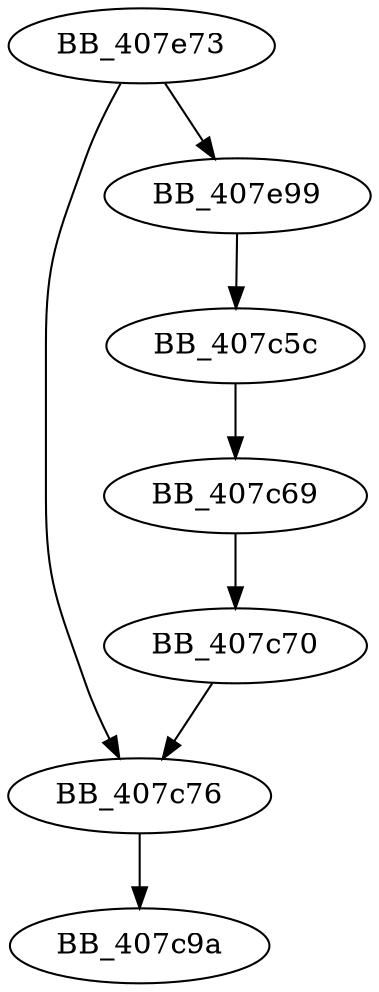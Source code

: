 DiGraph sub_407E73{
BB_407c5c->BB_407c69
BB_407c69->BB_407c70
BB_407c70->BB_407c76
BB_407c76->BB_407c9a
BB_407e73->BB_407c76
BB_407e73->BB_407e99
BB_407e99->BB_407c5c
}
